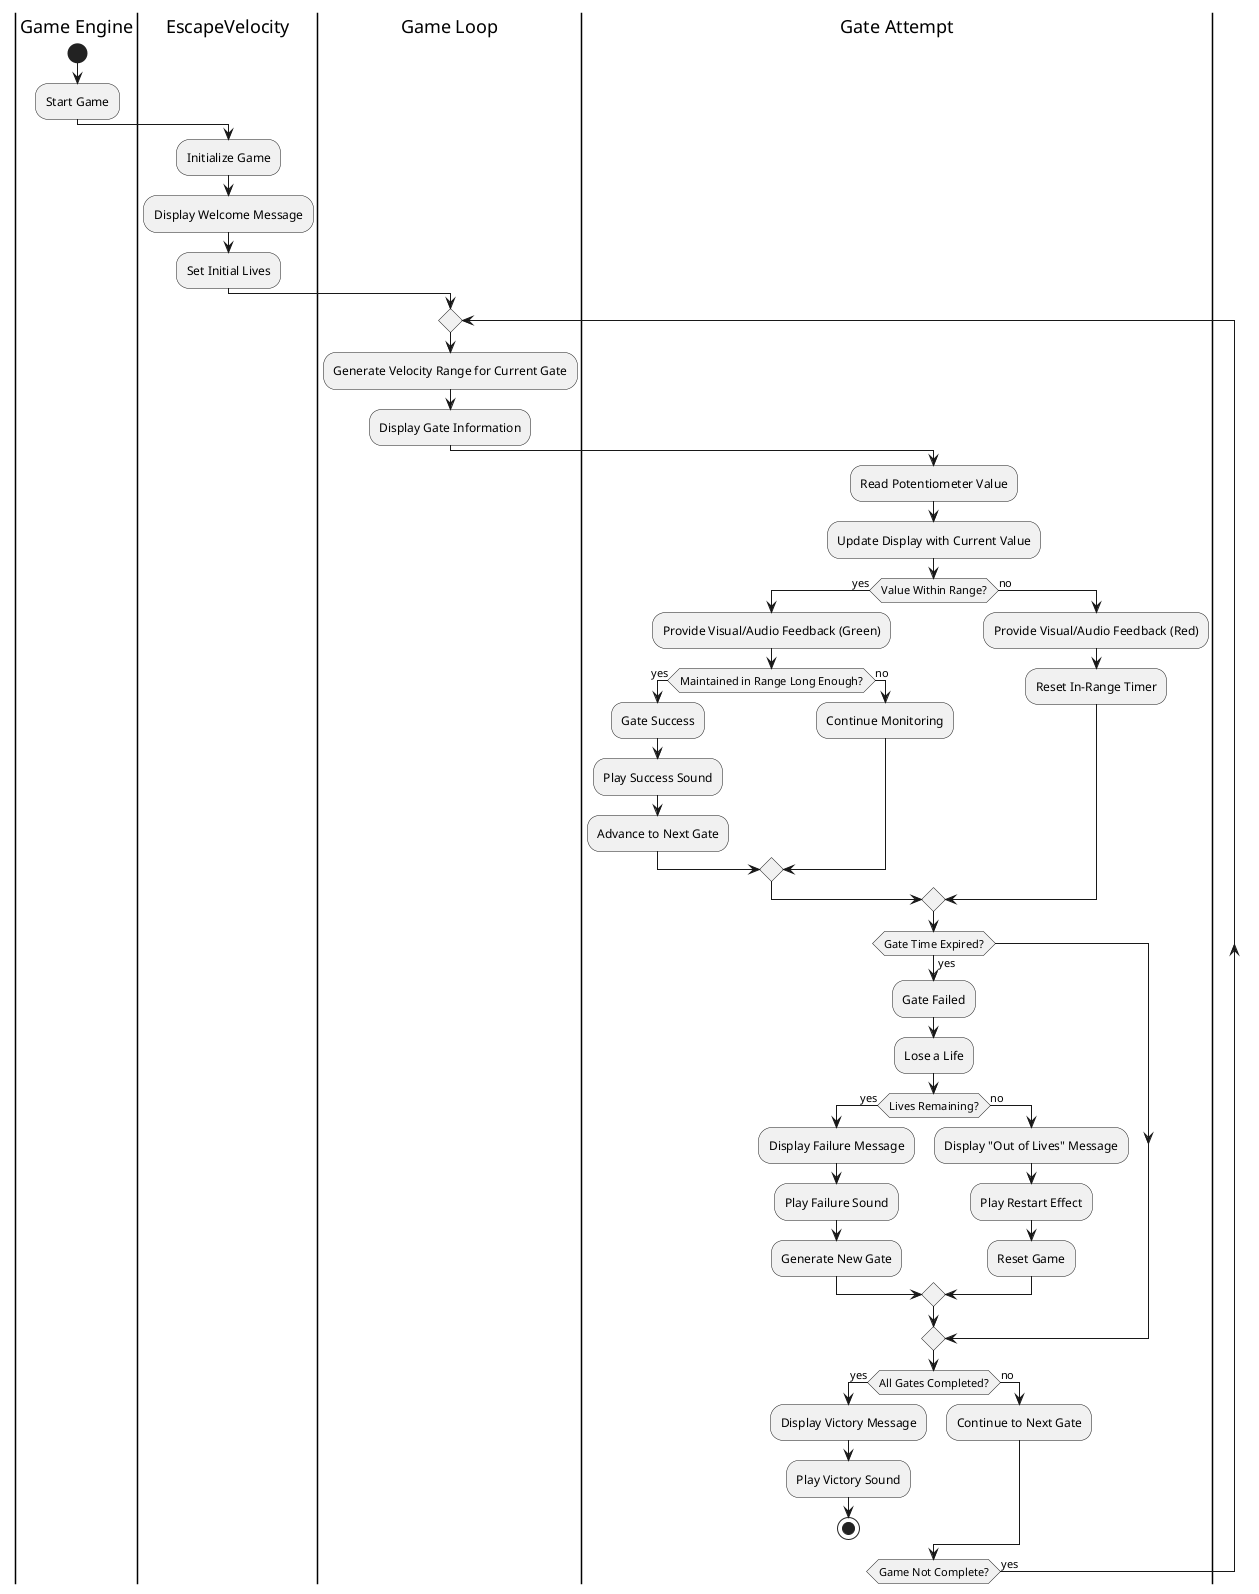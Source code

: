 @startuml EscapeVelocity Activity Diagram

|Game Engine|
start
:Start Game;

|EscapeVelocity|
:Initialize Game;
:Display Welcome Message;
:Set Initial Lives;

|Game Loop|
repeat
  :Generate Velocity Range for Current Gate;
  :Display Gate Information;
  
  |Gate Attempt|
  :Read Potentiometer Value;
  :Update Display with Current Value;
  
  if (Value Within Range?) then (yes)
    :Provide Visual/Audio Feedback (Green);
    if (Maintained in Range Long Enough?) then (yes)
      :Gate Success;
      :Play Success Sound;
      :Advance to Next Gate;
    else (no)
      :Continue Monitoring;
    endif
  else (no)
    :Provide Visual/Audio Feedback (Red);
    :Reset In-Range Timer;
  endif
  
  if (Gate Time Expired?) then (yes)
    :Gate Failed;
    :Lose a Life;
    if (Lives Remaining?) then (yes)
      :Display Failure Message;
      :Play Failure Sound;
      :Generate New Gate;
    else (no)
      :Display "Out of Lives" Message;
      :Play Restart Effect;
      :Reset Game;
    endif
  endif
  
  if (All Gates Completed?) then (yes)
    :Display Victory Message;
    :Play Victory Sound;
    stop
  else (no)
    :Continue to Next Gate;
  endif
repeat while (Game Not Complete?) is (yes)
->no;

@enduml

